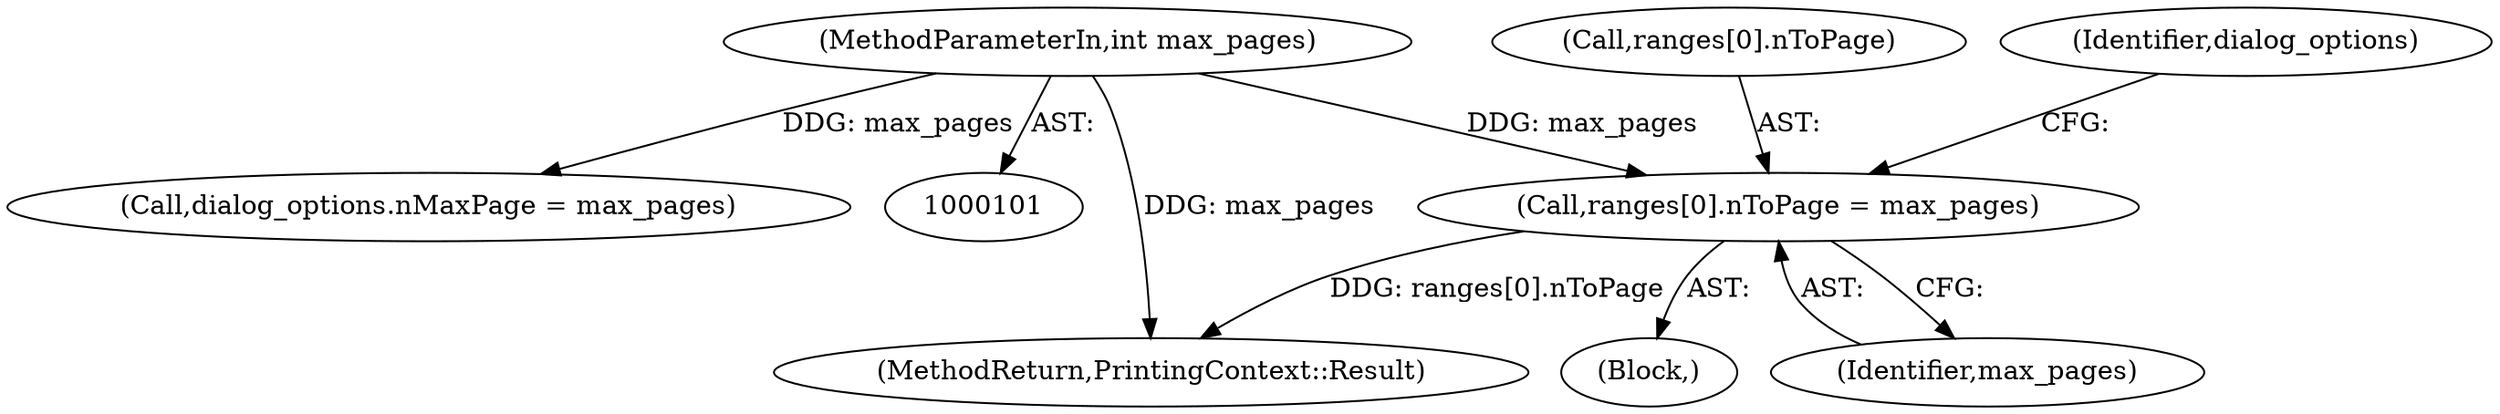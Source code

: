 digraph "0_Chrome_fc790462b4f248712bbc8c3734664dd6b05f80f2_5@array" {
"1000181" [label="(Call,ranges[0].nToPage = max_pages)"];
"1000103" [label="(MethodParameterIn,int max_pages)"];
"1000187" [label="(Identifier,max_pages)"];
"1000181" [label="(Call,ranges[0].nToPage = max_pages)"];
"1000168" [label="(Block,)"];
"1000182" [label="(Call,ranges[0].nToPage)"];
"1000235" [label="(MethodReturn,PrintingContext::Result)"];
"1000103" [label="(MethodParameterIn,int max_pages)"];
"1000190" [label="(Identifier,dialog_options)"];
"1000204" [label="(Call,dialog_options.nMaxPage = max_pages)"];
"1000181" -> "1000168"  [label="AST: "];
"1000181" -> "1000187"  [label="CFG: "];
"1000182" -> "1000181"  [label="AST: "];
"1000187" -> "1000181"  [label="AST: "];
"1000190" -> "1000181"  [label="CFG: "];
"1000181" -> "1000235"  [label="DDG: ranges[0].nToPage"];
"1000103" -> "1000181"  [label="DDG: max_pages"];
"1000103" -> "1000101"  [label="AST: "];
"1000103" -> "1000235"  [label="DDG: max_pages"];
"1000103" -> "1000204"  [label="DDG: max_pages"];
}

